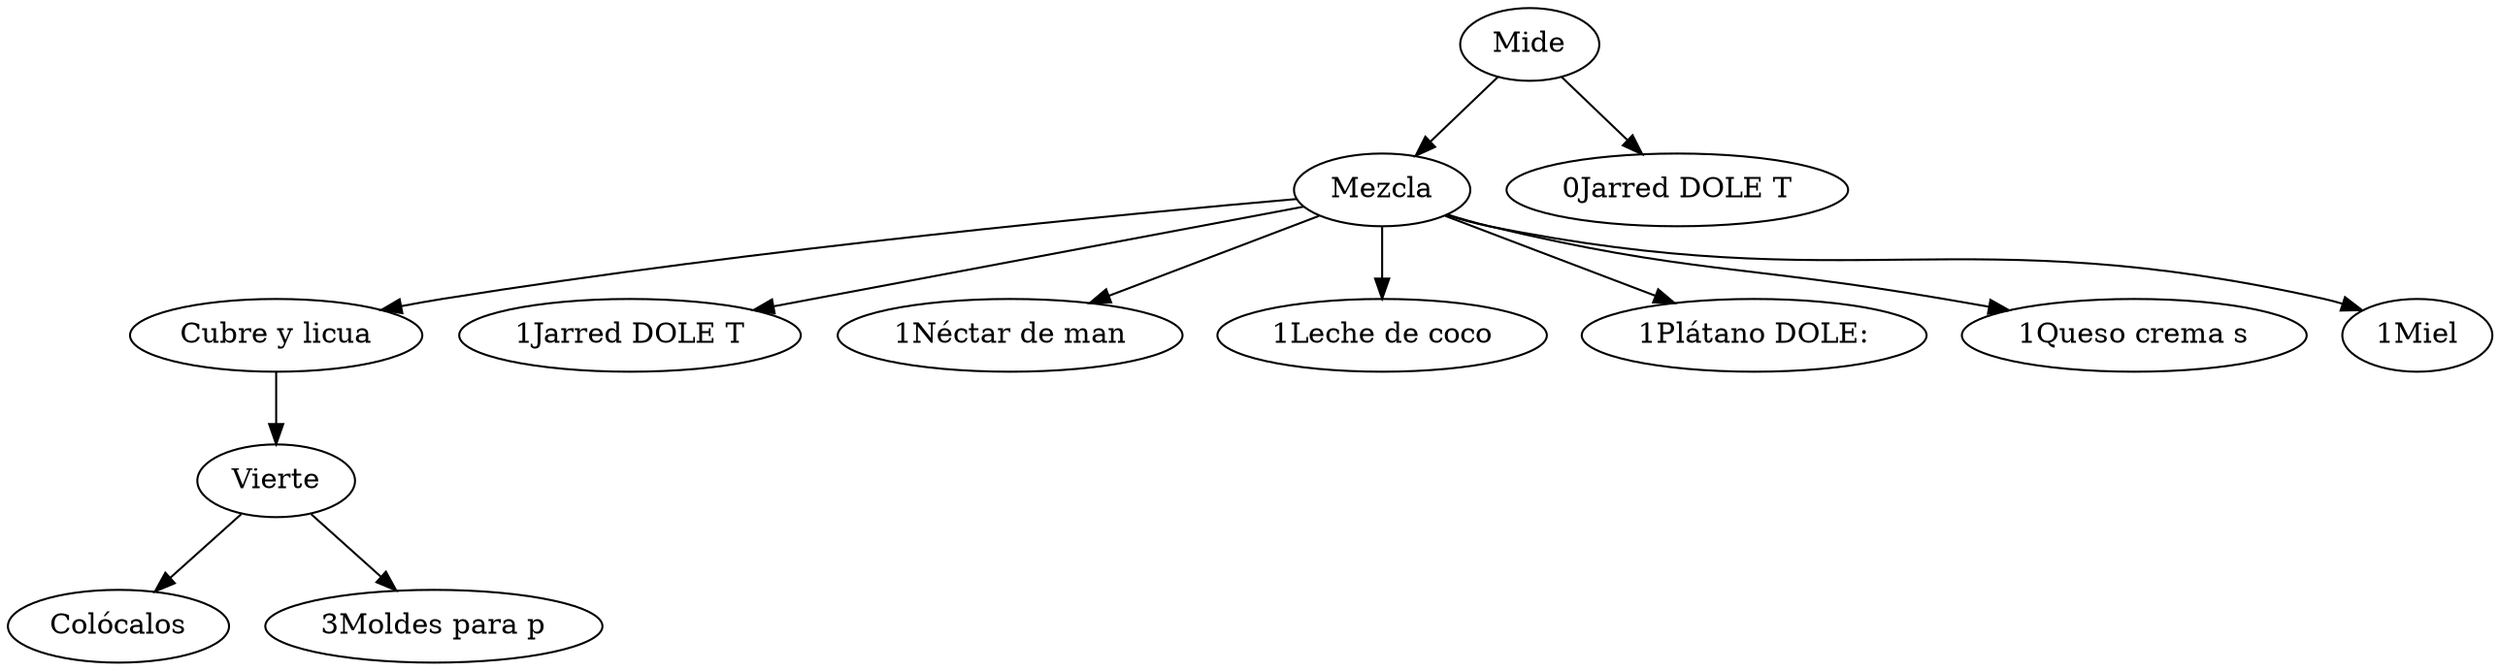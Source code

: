 strict digraph "" {
	Mide -> Mezcla;
	Mide -> "0Jarred DOLE T";
	Mezcla -> "Cubre y licua";
	Mezcla -> "1Jarred DOLE T";
	Mezcla -> "1Néctar de man";
	Mezcla -> "1Leche de coco";
	Mezcla -> "1Plátano DOLE:";
	Mezcla -> "1Queso crema s";
	Mezcla -> "1Miel";
	"Cubre y licua" -> Vierte;
	Vierte -> Colócalos;
	Vierte -> "3Moldes para p";
}
